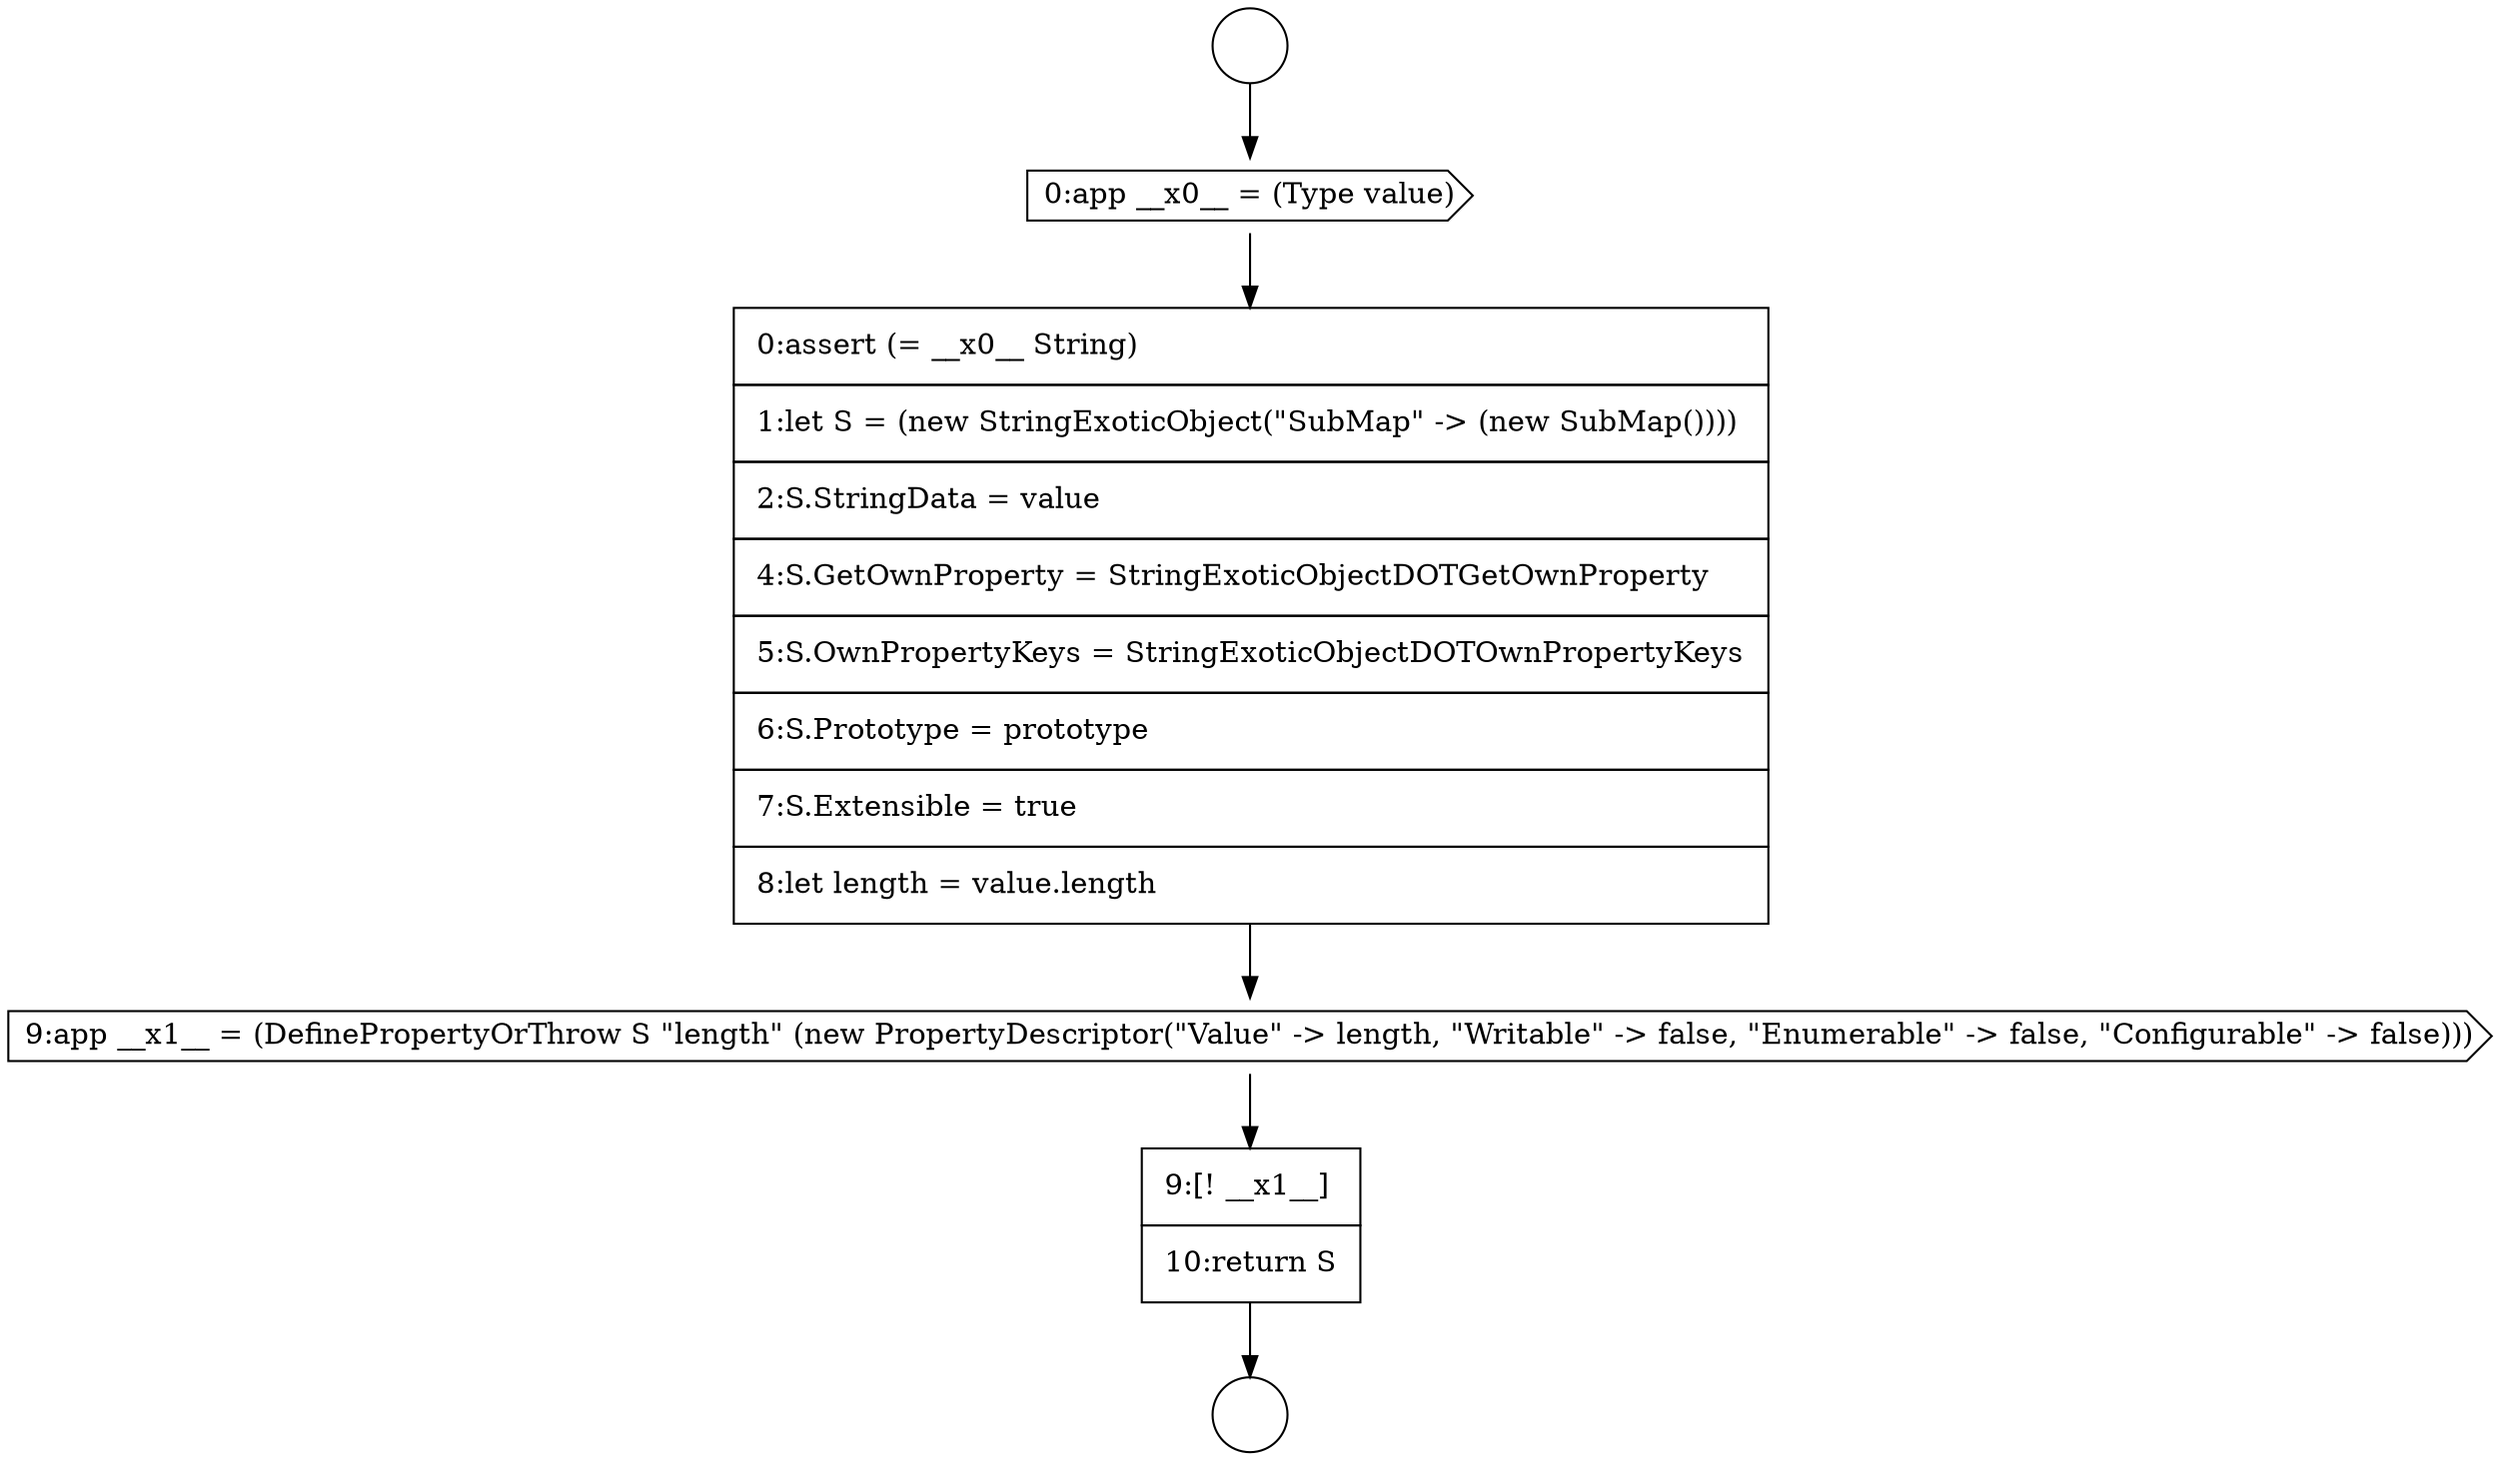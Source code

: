 digraph {
  node2227 [shape=cds, label=<<font color="black">0:app __x0__ = (Type value)</font>> color="black" fillcolor="white" style=filled]
  node2228 [shape=none, margin=0, label=<<font color="black">
    <table border="0" cellborder="1" cellspacing="0" cellpadding="10">
      <tr><td align="left">0:assert (= __x0__ String)</td></tr>
      <tr><td align="left">1:let S = (new StringExoticObject(&quot;SubMap&quot; -&gt; (new SubMap())))</td></tr>
      <tr><td align="left">2:S.StringData = value</td></tr>
      <tr><td align="left">4:S.GetOwnProperty = StringExoticObjectDOTGetOwnProperty</td></tr>
      <tr><td align="left">5:S.OwnPropertyKeys = StringExoticObjectDOTOwnPropertyKeys</td></tr>
      <tr><td align="left">6:S.Prototype = prototype</td></tr>
      <tr><td align="left">7:S.Extensible = true</td></tr>
      <tr><td align="left">8:let length = value.length</td></tr>
    </table>
  </font>> color="black" fillcolor="white" style=filled]
  node2225 [shape=circle label=" " color="black" fillcolor="white" style=filled]
  node2229 [shape=cds, label=<<font color="black">9:app __x1__ = (DefinePropertyOrThrow S &quot;length&quot; (new PropertyDescriptor(&quot;Value&quot; -&gt; length, &quot;Writable&quot; -&gt; false, &quot;Enumerable&quot; -&gt; false, &quot;Configurable&quot; -&gt; false)))</font>> color="black" fillcolor="white" style=filled]
  node2226 [shape=circle label=" " color="black" fillcolor="white" style=filled]
  node2230 [shape=none, margin=0, label=<<font color="black">
    <table border="0" cellborder="1" cellspacing="0" cellpadding="10">
      <tr><td align="left">9:[! __x1__]</td></tr>
      <tr><td align="left">10:return S</td></tr>
    </table>
  </font>> color="black" fillcolor="white" style=filled]
  node2225 -> node2227 [ color="black"]
  node2229 -> node2230 [ color="black"]
  node2228 -> node2229 [ color="black"]
  node2227 -> node2228 [ color="black"]
  node2230 -> node2226 [ color="black"]
}

